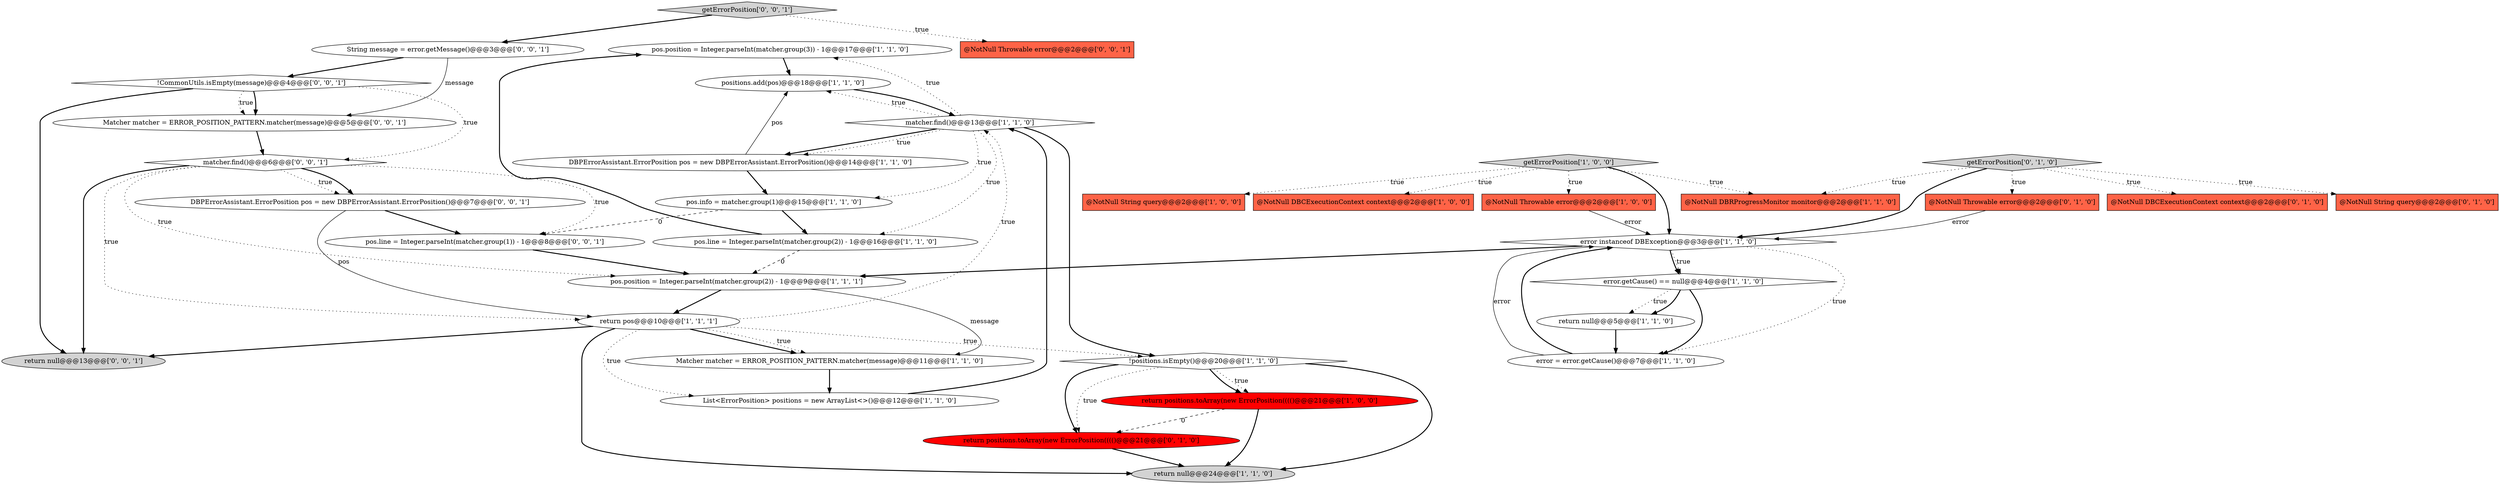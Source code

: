 digraph {
11 [style = filled, label = "pos.position = Integer.parseInt(matcher.group(3)) - 1@@@17@@@['1', '1', '0']", fillcolor = white, shape = ellipse image = "AAA0AAABBB1BBB"];
28 [style = filled, label = "return null@@@13@@@['0', '0', '1']", fillcolor = lightgray, shape = ellipse image = "AAA0AAABBB3BBB"];
29 [style = filled, label = "pos.line = Integer.parseInt(matcher.group(1)) - 1@@@8@@@['0', '0', '1']", fillcolor = white, shape = ellipse image = "AAA0AAABBB3BBB"];
34 [style = filled, label = "String message = error.getMessage()@@@3@@@['0', '0', '1']", fillcolor = white, shape = ellipse image = "AAA0AAABBB3BBB"];
7 [style = filled, label = "getErrorPosition['1', '0', '0']", fillcolor = lightgray, shape = diamond image = "AAA0AAABBB1BBB"];
31 [style = filled, label = "getErrorPosition['0', '0', '1']", fillcolor = lightgray, shape = diamond image = "AAA0AAABBB3BBB"];
2 [style = filled, label = "error = error.getCause()@@@7@@@['1', '1', '0']", fillcolor = white, shape = ellipse image = "AAA0AAABBB1BBB"];
13 [style = filled, label = "List<ErrorPosition> positions = new ArrayList<>()@@@12@@@['1', '1', '0']", fillcolor = white, shape = ellipse image = "AAA0AAABBB1BBB"];
25 [style = filled, label = "return positions.toArray(new ErrorPosition(((()@@@21@@@['0', '1', '0']", fillcolor = red, shape = ellipse image = "AAA1AAABBB2BBB"];
22 [style = filled, label = "@NotNull DBCExecutionContext context@@@2@@@['0', '1', '0']", fillcolor = tomato, shape = box image = "AAA0AAABBB2BBB"];
16 [style = filled, label = "pos.position = Integer.parseInt(matcher.group(2)) - 1@@@9@@@['1', '1', '1']", fillcolor = white, shape = ellipse image = "AAA0AAABBB1BBB"];
23 [style = filled, label = "@NotNull String query@@@2@@@['0', '1', '0']", fillcolor = tomato, shape = box image = "AAA0AAABBB2BBB"];
20 [style = filled, label = "positions.add(pos)@@@18@@@['1', '1', '0']", fillcolor = white, shape = ellipse image = "AAA0AAABBB1BBB"];
6 [style = filled, label = "pos.line = Integer.parseInt(matcher.group(2)) - 1@@@16@@@['1', '1', '0']", fillcolor = white, shape = ellipse image = "AAA0AAABBB1BBB"];
4 [style = filled, label = "return positions.toArray(new ErrorPosition(((()@@@21@@@['1', '0', '0']", fillcolor = red, shape = ellipse image = "AAA1AAABBB1BBB"];
5 [style = filled, label = "return null@@@24@@@['1', '1', '0']", fillcolor = lightgray, shape = ellipse image = "AAA0AAABBB1BBB"];
17 [style = filled, label = "@NotNull String query@@@2@@@['1', '0', '0']", fillcolor = tomato, shape = box image = "AAA0AAABBB1BBB"];
24 [style = filled, label = "@NotNull Throwable error@@@2@@@['0', '1', '0']", fillcolor = tomato, shape = box image = "AAA0AAABBB2BBB"];
12 [style = filled, label = "DBPErrorAssistant.ErrorPosition pos = new DBPErrorAssistant.ErrorPosition()@@@14@@@['1', '1', '0']", fillcolor = white, shape = ellipse image = "AAA0AAABBB1BBB"];
10 [style = filled, label = "pos.info = matcher.group(1)@@@15@@@['1', '1', '0']", fillcolor = white, shape = ellipse image = "AAA0AAABBB1BBB"];
33 [style = filled, label = "Matcher matcher = ERROR_POSITION_PATTERN.matcher(message)@@@5@@@['0', '0', '1']", fillcolor = white, shape = ellipse image = "AAA0AAABBB3BBB"];
0 [style = filled, label = "return null@@@5@@@['1', '1', '0']", fillcolor = white, shape = ellipse image = "AAA0AAABBB1BBB"];
26 [style = filled, label = "getErrorPosition['0', '1', '0']", fillcolor = lightgray, shape = diamond image = "AAA0AAABBB2BBB"];
14 [style = filled, label = "!positions.isEmpty()@@@20@@@['1', '1', '0']", fillcolor = white, shape = diamond image = "AAA0AAABBB1BBB"];
30 [style = filled, label = "DBPErrorAssistant.ErrorPosition pos = new DBPErrorAssistant.ErrorPosition()@@@7@@@['0', '0', '1']", fillcolor = white, shape = ellipse image = "AAA0AAABBB3BBB"];
1 [style = filled, label = "@NotNull Throwable error@@@2@@@['1', '0', '0']", fillcolor = tomato, shape = box image = "AAA0AAABBB1BBB"];
8 [style = filled, label = "@NotNull DBCExecutionContext context@@@2@@@['1', '0', '0']", fillcolor = tomato, shape = box image = "AAA0AAABBB1BBB"];
15 [style = filled, label = "return pos@@@10@@@['1', '1', '1']", fillcolor = white, shape = ellipse image = "AAA0AAABBB1BBB"];
27 [style = filled, label = "@NotNull Throwable error@@@2@@@['0', '0', '1']", fillcolor = tomato, shape = box image = "AAA0AAABBB3BBB"];
35 [style = filled, label = "matcher.find()@@@6@@@['0', '0', '1']", fillcolor = white, shape = diamond image = "AAA0AAABBB3BBB"];
18 [style = filled, label = "@NotNull DBRProgressMonitor monitor@@@2@@@['1', '1', '0']", fillcolor = tomato, shape = box image = "AAA0AAABBB1BBB"];
21 [style = filled, label = "error instanceof DBException@@@3@@@['1', '1', '0']", fillcolor = white, shape = diamond image = "AAA0AAABBB1BBB"];
32 [style = filled, label = "!CommonUtils.isEmpty(message)@@@4@@@['0', '0', '1']", fillcolor = white, shape = diamond image = "AAA0AAABBB3BBB"];
19 [style = filled, label = "matcher.find()@@@13@@@['1', '1', '0']", fillcolor = white, shape = diamond image = "AAA0AAABBB1BBB"];
9 [style = filled, label = "error.getCause() == null@@@4@@@['1', '1', '0']", fillcolor = white, shape = diamond image = "AAA0AAABBB1BBB"];
3 [style = filled, label = "Matcher matcher = ERROR_POSITION_PATTERN.matcher(message)@@@11@@@['1', '1', '0']", fillcolor = white, shape = ellipse image = "AAA0AAABBB1BBB"];
19->10 [style = dotted, label="true"];
35->29 [style = dotted, label="true"];
16->15 [style = bold, label=""];
11->20 [style = bold, label=""];
33->35 [style = bold, label=""];
9->0 [style = dotted, label="true"];
14->25 [style = bold, label=""];
32->35 [style = dotted, label="true"];
9->0 [style = bold, label=""];
19->12 [style = bold, label=""];
9->2 [style = bold, label=""];
19->20 [style = dotted, label="true"];
0->2 [style = bold, label=""];
14->5 [style = bold, label=""];
19->12 [style = dotted, label="true"];
21->2 [style = dotted, label="true"];
2->21 [style = solid, label="error"];
26->23 [style = dotted, label="true"];
30->15 [style = solid, label="pos"];
26->22 [style = dotted, label="true"];
15->14 [style = dotted, label="true"];
10->29 [style = dashed, label="0"];
15->3 [style = bold, label=""];
10->6 [style = bold, label=""];
35->30 [style = dotted, label="true"];
32->33 [style = bold, label=""];
32->33 [style = dotted, label="true"];
15->5 [style = bold, label=""];
35->16 [style = dotted, label="true"];
30->29 [style = bold, label=""];
15->13 [style = dotted, label="true"];
26->21 [style = bold, label=""];
31->34 [style = bold, label=""];
15->3 [style = dotted, label="true"];
35->28 [style = bold, label=""];
4->25 [style = dashed, label="0"];
13->19 [style = bold, label=""];
24->21 [style = solid, label="error"];
21->9 [style = bold, label=""];
12->10 [style = bold, label=""];
21->9 [style = dotted, label="true"];
35->15 [style = dotted, label="true"];
19->14 [style = bold, label=""];
6->16 [style = dashed, label="0"];
15->28 [style = bold, label=""];
16->3 [style = solid, label="message"];
2->21 [style = bold, label=""];
15->19 [style = dotted, label="true"];
19->11 [style = dotted, label="true"];
6->11 [style = bold, label=""];
26->24 [style = dotted, label="true"];
14->25 [style = dotted, label="true"];
31->27 [style = dotted, label="true"];
7->18 [style = dotted, label="true"];
21->16 [style = bold, label=""];
1->21 [style = solid, label="error"];
3->13 [style = bold, label=""];
26->18 [style = dotted, label="true"];
12->20 [style = solid, label="pos"];
7->21 [style = bold, label=""];
25->5 [style = bold, label=""];
34->32 [style = bold, label=""];
19->6 [style = dotted, label="true"];
14->4 [style = dotted, label="true"];
7->8 [style = dotted, label="true"];
7->17 [style = dotted, label="true"];
7->1 [style = dotted, label="true"];
20->19 [style = bold, label=""];
4->5 [style = bold, label=""];
32->28 [style = bold, label=""];
35->30 [style = bold, label=""];
34->33 [style = solid, label="message"];
29->16 [style = bold, label=""];
14->4 [style = bold, label=""];
}
